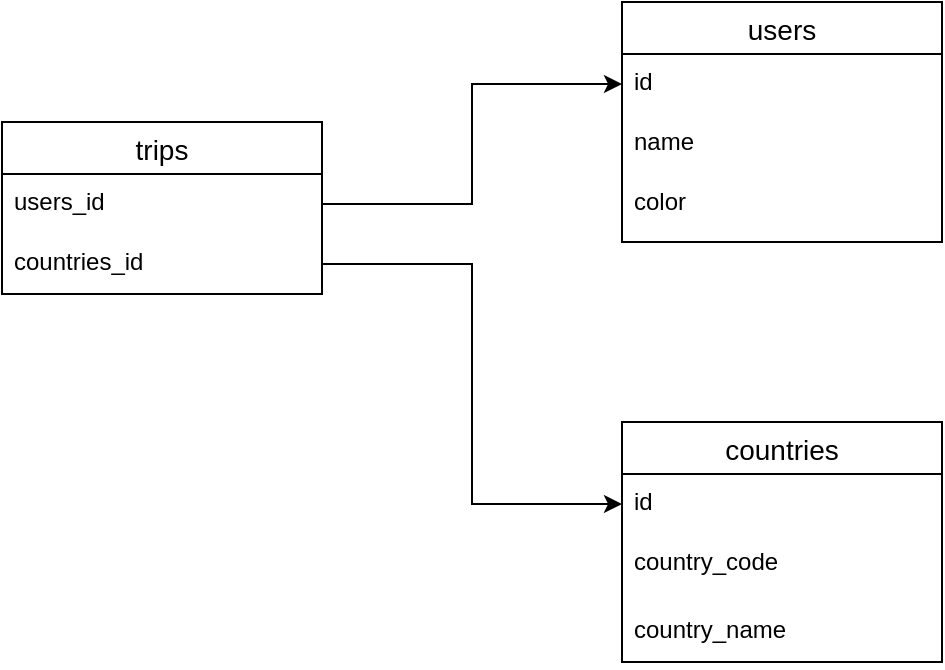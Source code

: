 <mxfile version="27.0.9">
  <diagram name="Page-1" id="HnWR6sMmSenULvYJy9Ze">
    <mxGraphModel dx="799" dy="503" grid="1" gridSize="10" guides="1" tooltips="1" connect="1" arrows="1" fold="1" page="1" pageScale="1" pageWidth="850" pageHeight="1100" math="0" shadow="0">
      <root>
        <mxCell id="0" />
        <mxCell id="1" parent="0" />
        <mxCell id="QInbX5VBIIlB5J2MF9dY-7" value="users" style="swimlane;fontStyle=0;childLayout=stackLayout;horizontal=1;startSize=26;horizontalStack=0;resizeParent=1;resizeParentMax=0;resizeLast=0;collapsible=1;marginBottom=0;align=center;fontSize=14;" vertex="1" parent="1">
          <mxGeometry x="340" y="410" width="160" height="120" as="geometry" />
        </mxCell>
        <mxCell id="QInbX5VBIIlB5J2MF9dY-8" value="id" style="text;strokeColor=none;fillColor=none;spacingLeft=4;spacingRight=4;overflow=hidden;rotatable=0;points=[[0,0.5],[1,0.5]];portConstraint=eastwest;fontSize=12;whiteSpace=wrap;html=1;" vertex="1" parent="QInbX5VBIIlB5J2MF9dY-7">
          <mxGeometry y="26" width="160" height="30" as="geometry" />
        </mxCell>
        <mxCell id="QInbX5VBIIlB5J2MF9dY-9" value="name" style="text;strokeColor=none;fillColor=none;spacingLeft=4;spacingRight=4;overflow=hidden;rotatable=0;points=[[0,0.5],[1,0.5]];portConstraint=eastwest;fontSize=12;whiteSpace=wrap;html=1;" vertex="1" parent="QInbX5VBIIlB5J2MF9dY-7">
          <mxGeometry y="56" width="160" height="30" as="geometry" />
        </mxCell>
        <mxCell id="QInbX5VBIIlB5J2MF9dY-10" value="color" style="text;strokeColor=none;fillColor=none;spacingLeft=4;spacingRight=4;overflow=hidden;rotatable=0;points=[[0,0.5],[1,0.5]];portConstraint=eastwest;fontSize=12;whiteSpace=wrap;html=1;" vertex="1" parent="QInbX5VBIIlB5J2MF9dY-7">
          <mxGeometry y="86" width="160" height="34" as="geometry" />
        </mxCell>
        <mxCell id="QInbX5VBIIlB5J2MF9dY-13" value="countries" style="swimlane;fontStyle=0;childLayout=stackLayout;horizontal=1;startSize=26;horizontalStack=0;resizeParent=1;resizeParentMax=0;resizeLast=0;collapsible=1;marginBottom=0;align=center;fontSize=14;" vertex="1" parent="1">
          <mxGeometry x="340" y="620" width="160" height="120" as="geometry" />
        </mxCell>
        <mxCell id="QInbX5VBIIlB5J2MF9dY-14" value="id" style="text;strokeColor=none;fillColor=none;spacingLeft=4;spacingRight=4;overflow=hidden;rotatable=0;points=[[0,0.5],[1,0.5]];portConstraint=eastwest;fontSize=12;whiteSpace=wrap;html=1;" vertex="1" parent="QInbX5VBIIlB5J2MF9dY-13">
          <mxGeometry y="26" width="160" height="30" as="geometry" />
        </mxCell>
        <mxCell id="QInbX5VBIIlB5J2MF9dY-15" value="country_code" style="text;strokeColor=none;fillColor=none;spacingLeft=4;spacingRight=4;overflow=hidden;rotatable=0;points=[[0,0.5],[1,0.5]];portConstraint=eastwest;fontSize=12;whiteSpace=wrap;html=1;" vertex="1" parent="QInbX5VBIIlB5J2MF9dY-13">
          <mxGeometry y="56" width="160" height="34" as="geometry" />
        </mxCell>
        <mxCell id="QInbX5VBIIlB5J2MF9dY-25" value="country_name" style="text;strokeColor=none;fillColor=none;spacingLeft=4;spacingRight=4;overflow=hidden;rotatable=0;points=[[0,0.5],[1,0.5]];portConstraint=eastwest;fontSize=12;whiteSpace=wrap;html=1;" vertex="1" parent="QInbX5VBIIlB5J2MF9dY-13">
          <mxGeometry y="90" width="160" height="30" as="geometry" />
        </mxCell>
        <mxCell id="QInbX5VBIIlB5J2MF9dY-23" style="edgeStyle=orthogonalEdgeStyle;rounded=0;orthogonalLoop=1;jettySize=auto;html=1;exitX=1;exitY=0.5;exitDx=0;exitDy=0;entryX=0;entryY=0.5;entryDx=0;entryDy=0;" edge="1" parent="1" source="QInbX5VBIIlB5J2MF9dY-20" target="QInbX5VBIIlB5J2MF9dY-14">
          <mxGeometry relative="1" as="geometry">
            <mxPoint x="190" y="573" as="sourcePoint" />
            <mxPoint x="270" y="670" as="targetPoint" />
          </mxGeometry>
        </mxCell>
        <mxCell id="QInbX5VBIIlB5J2MF9dY-24" style="edgeStyle=orthogonalEdgeStyle;rounded=0;orthogonalLoop=1;jettySize=auto;html=1;entryX=0;entryY=0.5;entryDx=0;entryDy=0;exitX=1;exitY=0.5;exitDx=0;exitDy=0;" edge="1" parent="1" source="QInbX5VBIIlB5J2MF9dY-19" target="QInbX5VBIIlB5J2MF9dY-8">
          <mxGeometry relative="1" as="geometry" />
        </mxCell>
        <mxCell id="QInbX5VBIIlB5J2MF9dY-18" value="trips" style="swimlane;fontStyle=0;childLayout=stackLayout;horizontal=1;startSize=26;horizontalStack=0;resizeParent=1;resizeParentMax=0;resizeLast=0;collapsible=1;marginBottom=0;align=center;fontSize=14;" vertex="1" parent="1">
          <mxGeometry x="30" y="470" width="160" height="86" as="geometry" />
        </mxCell>
        <mxCell id="QInbX5VBIIlB5J2MF9dY-19" value="users_id" style="text;strokeColor=none;fillColor=none;spacingLeft=4;spacingRight=4;overflow=hidden;rotatable=0;points=[[0,0.5],[1,0.5]];portConstraint=eastwest;fontSize=12;whiteSpace=wrap;html=1;" vertex="1" parent="QInbX5VBIIlB5J2MF9dY-18">
          <mxGeometry y="26" width="160" height="30" as="geometry" />
        </mxCell>
        <mxCell id="QInbX5VBIIlB5J2MF9dY-20" value="countries_id" style="text;strokeColor=none;fillColor=none;spacingLeft=4;spacingRight=4;overflow=hidden;rotatable=0;points=[[0,0.5],[1,0.5]];portConstraint=eastwest;fontSize=12;whiteSpace=wrap;html=1;" vertex="1" parent="QInbX5VBIIlB5J2MF9dY-18">
          <mxGeometry y="56" width="160" height="30" as="geometry" />
        </mxCell>
      </root>
    </mxGraphModel>
  </diagram>
</mxfile>
